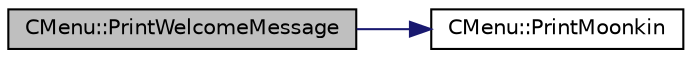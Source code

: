 digraph "CMenu::PrintWelcomeMessage"
{
 // LATEX_PDF_SIZE
  edge [fontname="Helvetica",fontsize="10",labelfontname="Helvetica",labelfontsize="10"];
  node [fontname="Helvetica",fontsize="10",shape=record];
  rankdir="LR";
  Node1 [label="CMenu::PrintWelcomeMessage",height=0.2,width=0.4,color="black", fillcolor="grey75", style="filled", fontcolor="black",tooltip="Prints the welcome message to stdout."];
  Node1 -> Node2 [color="midnightblue",fontsize="10",style="solid",fontname="Helvetica"];
  Node2 [label="CMenu::PrintMoonkin",height=0.2,width=0.4,color="black", fillcolor="white", style="filled",URL="$classCMenu.html#a16561cbc97398c1399e0799334ecafdf",tooltip="Prints the 'ASCII Art' moonkin picture to stdout."];
}
